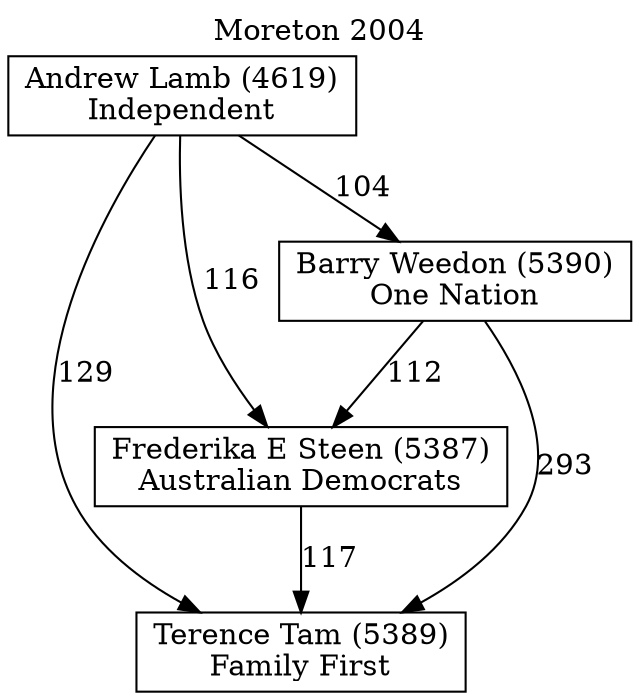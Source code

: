 // House preference flow
digraph "Terence Tam (5389)_Moreton_2004" {
	graph [label="Moreton 2004" labelloc=t mclimit=2]
	node [shape=box]
	"Terence Tam (5389)" [label="Terence Tam (5389)
Family First"]
	"Frederika E Steen (5387)" [label="Frederika E Steen (5387)
Australian Democrats"]
	"Barry Weedon (5390)" [label="Barry Weedon (5390)
One Nation"]
	"Andrew Lamb (4619)" [label="Andrew Lamb (4619)
Independent"]
	"Frederika E Steen (5387)" -> "Terence Tam (5389)" [label=117]
	"Barry Weedon (5390)" -> "Frederika E Steen (5387)" [label=112]
	"Andrew Lamb (4619)" -> "Barry Weedon (5390)" [label=104]
	"Barry Weedon (5390)" -> "Terence Tam (5389)" [label=293]
	"Andrew Lamb (4619)" -> "Terence Tam (5389)" [label=129]
	"Andrew Lamb (4619)" -> "Frederika E Steen (5387)" [label=116]
}
